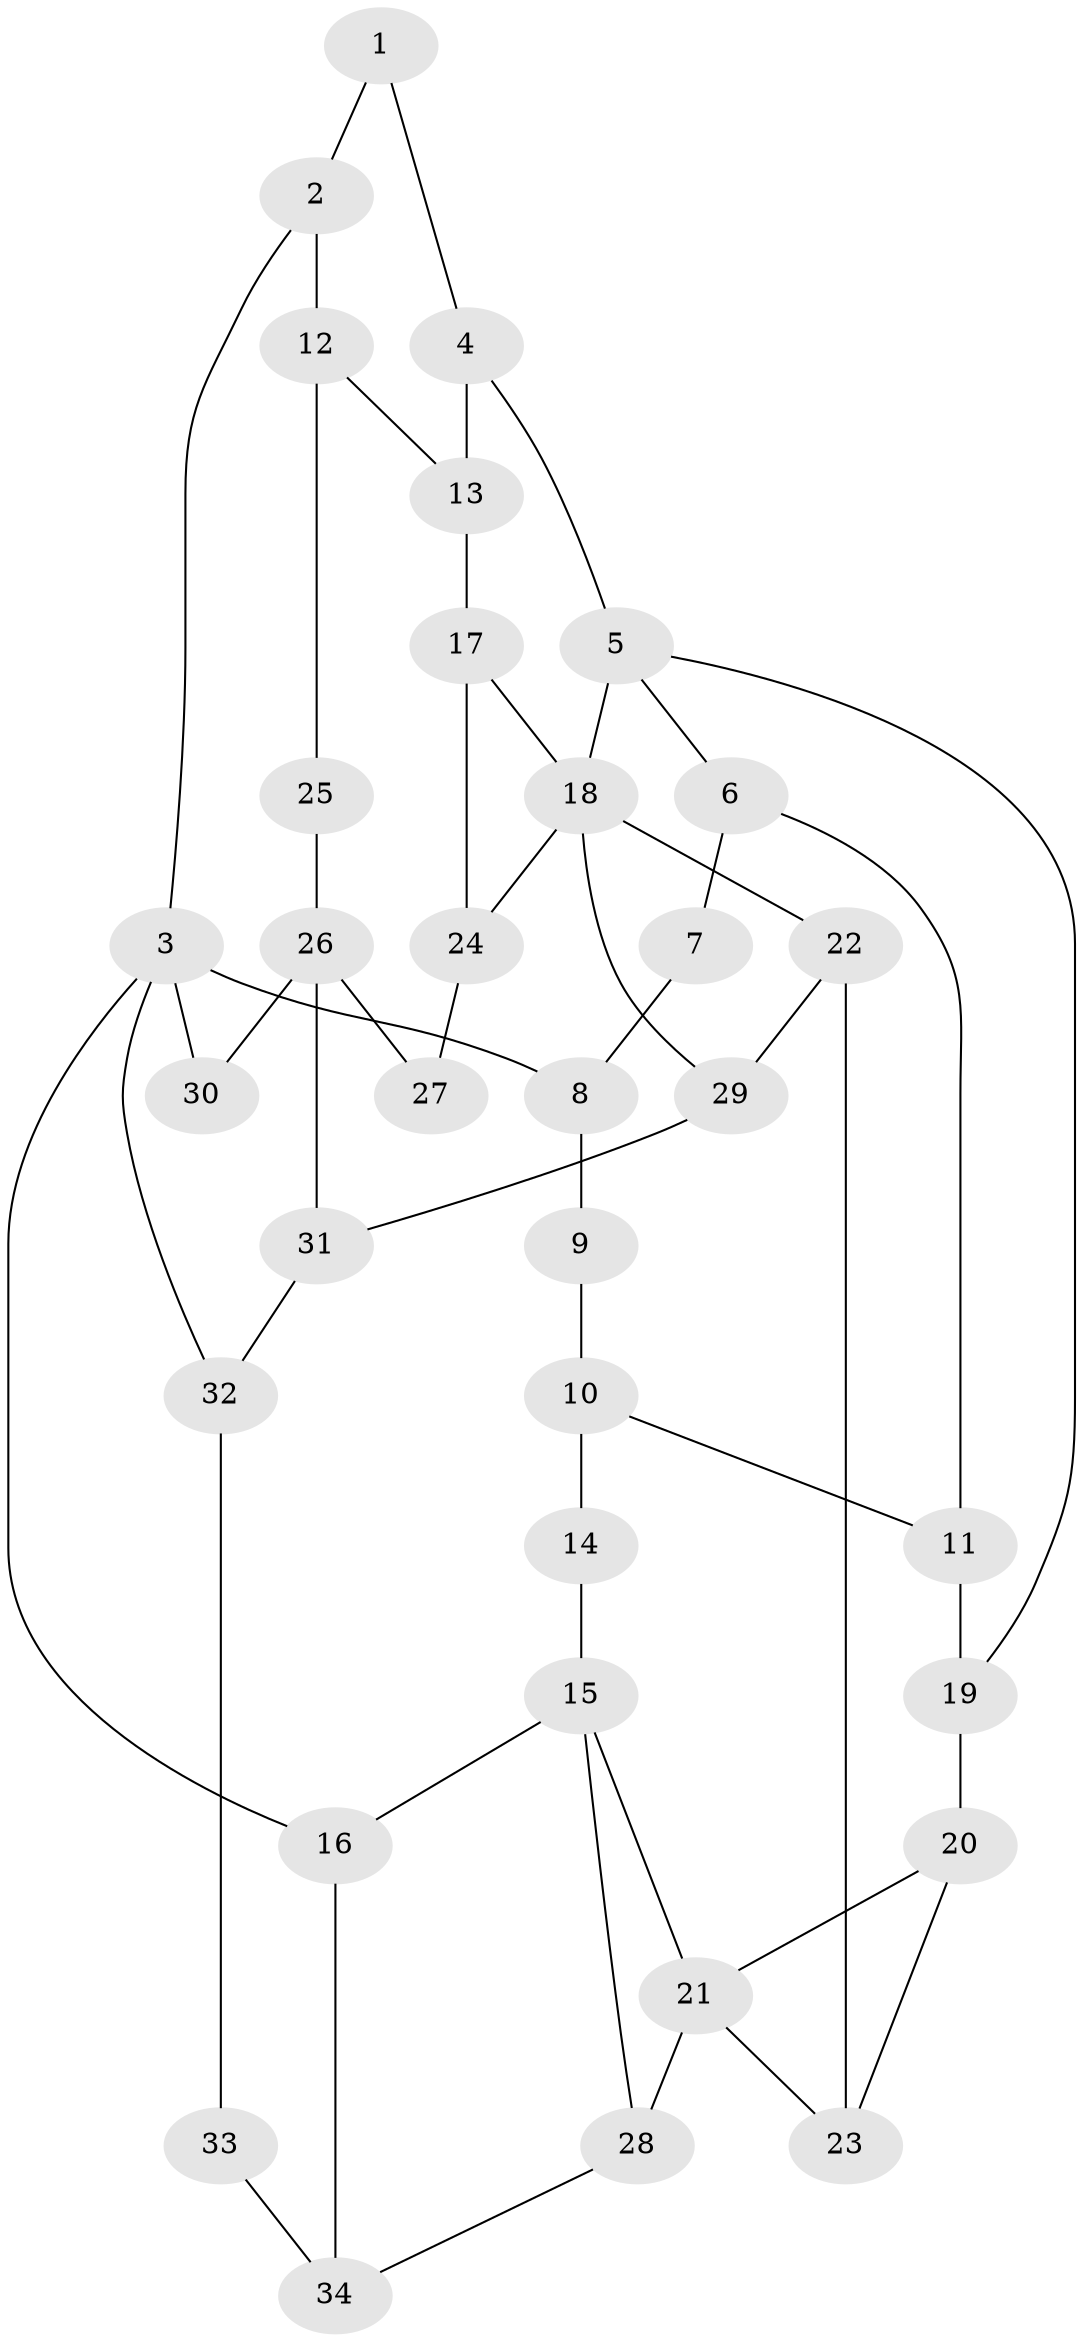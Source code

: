 // original degree distribution, {3: 0.058823529411764705, 4: 0.19117647058823528, 6: 0.22058823529411764, 5: 0.5294117647058824}
// Generated by graph-tools (version 1.1) at 2025/43/03/06/25 01:43:21]
// undirected, 34 vertices, 51 edges
graph export_dot {
graph [start="1"]
  node [color=gray90,style=filled];
  1;
  2;
  3;
  4;
  5;
  6;
  7;
  8;
  9;
  10;
  11;
  12;
  13;
  14;
  15;
  16;
  17;
  18;
  19;
  20;
  21;
  22;
  23;
  24;
  25;
  26;
  27;
  28;
  29;
  30;
  31;
  32;
  33;
  34;
  1 -- 2 [weight=1.0];
  1 -- 4 [weight=1.0];
  2 -- 3 [weight=1.0];
  2 -- 12 [weight=1.0];
  3 -- 8 [weight=2.0];
  3 -- 16 [weight=3.0];
  3 -- 30 [weight=2.0];
  3 -- 32 [weight=1.0];
  4 -- 5 [weight=1.0];
  4 -- 13 [weight=1.0];
  5 -- 6 [weight=1.0];
  5 -- 18 [weight=2.0];
  5 -- 19 [weight=1.0];
  6 -- 7 [weight=1.0];
  6 -- 11 [weight=1.0];
  7 -- 8 [weight=2.0];
  8 -- 9 [weight=2.0];
  9 -- 10 [weight=1.0];
  10 -- 11 [weight=1.0];
  10 -- 14 [weight=2.0];
  11 -- 19 [weight=1.0];
  12 -- 13 [weight=1.0];
  12 -- 25 [weight=1.0];
  13 -- 17 [weight=1.0];
  14 -- 15 [weight=2.0];
  15 -- 16 [weight=2.0];
  15 -- 21 [weight=1.0];
  15 -- 28 [weight=1.0];
  16 -- 34 [weight=2.0];
  17 -- 18 [weight=1.0];
  17 -- 24 [weight=1.0];
  18 -- 22 [weight=1.0];
  18 -- 24 [weight=1.0];
  18 -- 29 [weight=1.0];
  19 -- 20 [weight=1.0];
  20 -- 21 [weight=1.0];
  20 -- 23 [weight=1.0];
  21 -- 23 [weight=1.0];
  21 -- 28 [weight=2.0];
  22 -- 23 [weight=1.0];
  22 -- 29 [weight=1.0];
  24 -- 27 [weight=1.0];
  25 -- 26 [weight=2.0];
  26 -- 27 [weight=2.0];
  26 -- 30 [weight=1.0];
  26 -- 31 [weight=1.0];
  28 -- 34 [weight=1.0];
  29 -- 31 [weight=1.0];
  31 -- 32 [weight=1.0];
  32 -- 33 [weight=1.0];
  33 -- 34 [weight=2.0];
}

